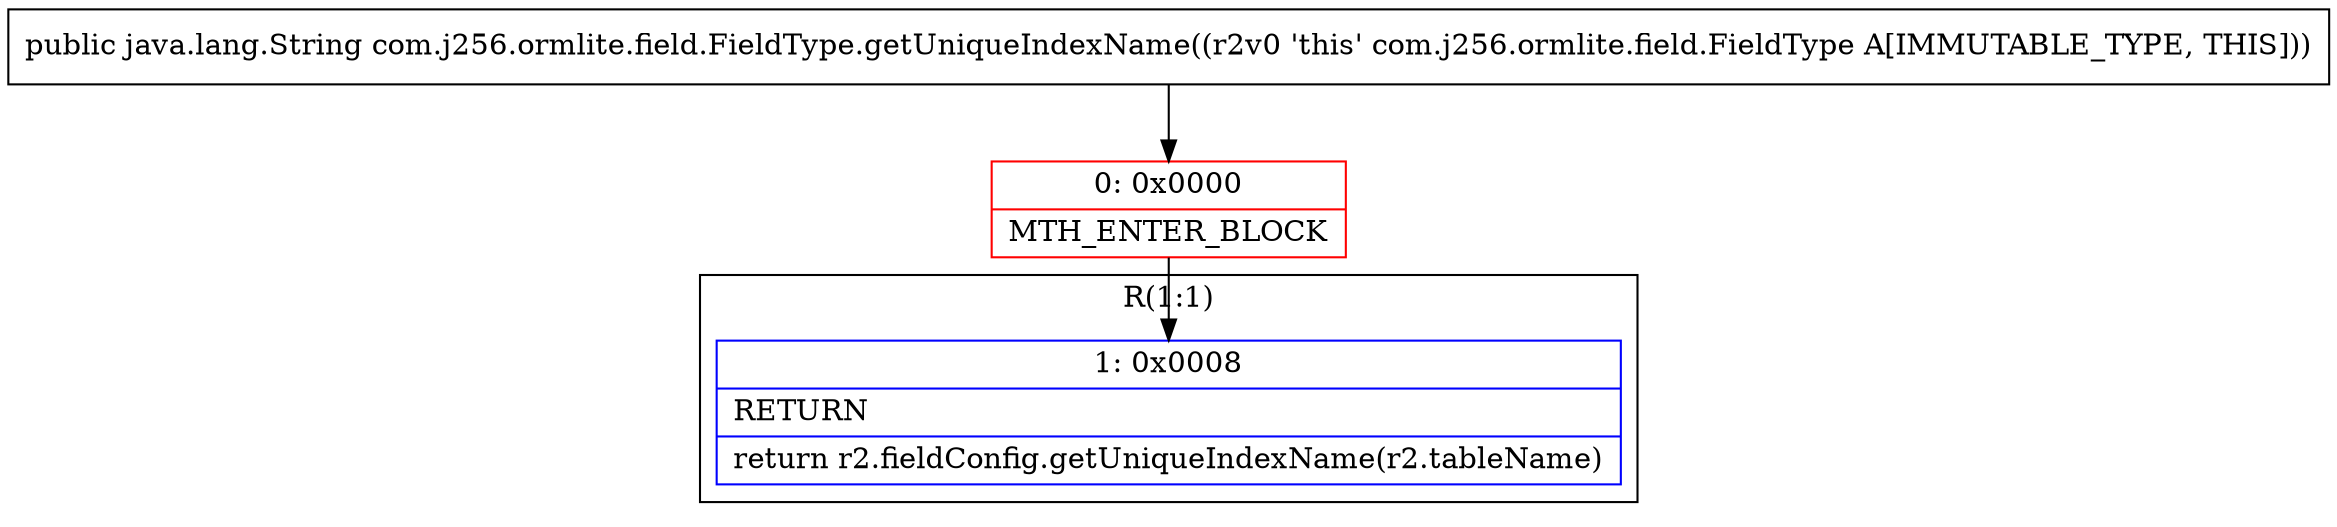 digraph "CFG forcom.j256.ormlite.field.FieldType.getUniqueIndexName()Ljava\/lang\/String;" {
subgraph cluster_Region_2093761193 {
label = "R(1:1)";
node [shape=record,color=blue];
Node_1 [shape=record,label="{1\:\ 0x0008|RETURN\l|return r2.fieldConfig.getUniqueIndexName(r2.tableName)\l}"];
}
Node_0 [shape=record,color=red,label="{0\:\ 0x0000|MTH_ENTER_BLOCK\l}"];
MethodNode[shape=record,label="{public java.lang.String com.j256.ormlite.field.FieldType.getUniqueIndexName((r2v0 'this' com.j256.ormlite.field.FieldType A[IMMUTABLE_TYPE, THIS])) }"];
MethodNode -> Node_0;
Node_0 -> Node_1;
}

